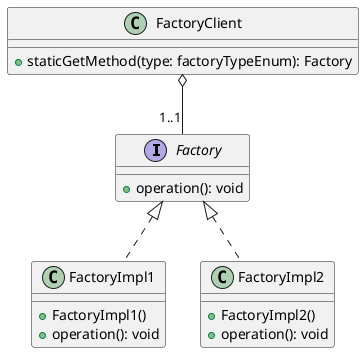 @startuml
interface Factory{
    + operation(): void
}
class FactoryClient{
    + staticGetMethod(type: factoryTypeEnum): Factory
}
class FactoryImpl1 implements Factory{
    + FactoryImpl1()
    + operation(): void
}
class FactoryImpl2 implements Factory{
    + FactoryImpl2()
    + operation(): void
}
'Relationship between classes
FactoryClient o-- "1..1" Factory
@enduml